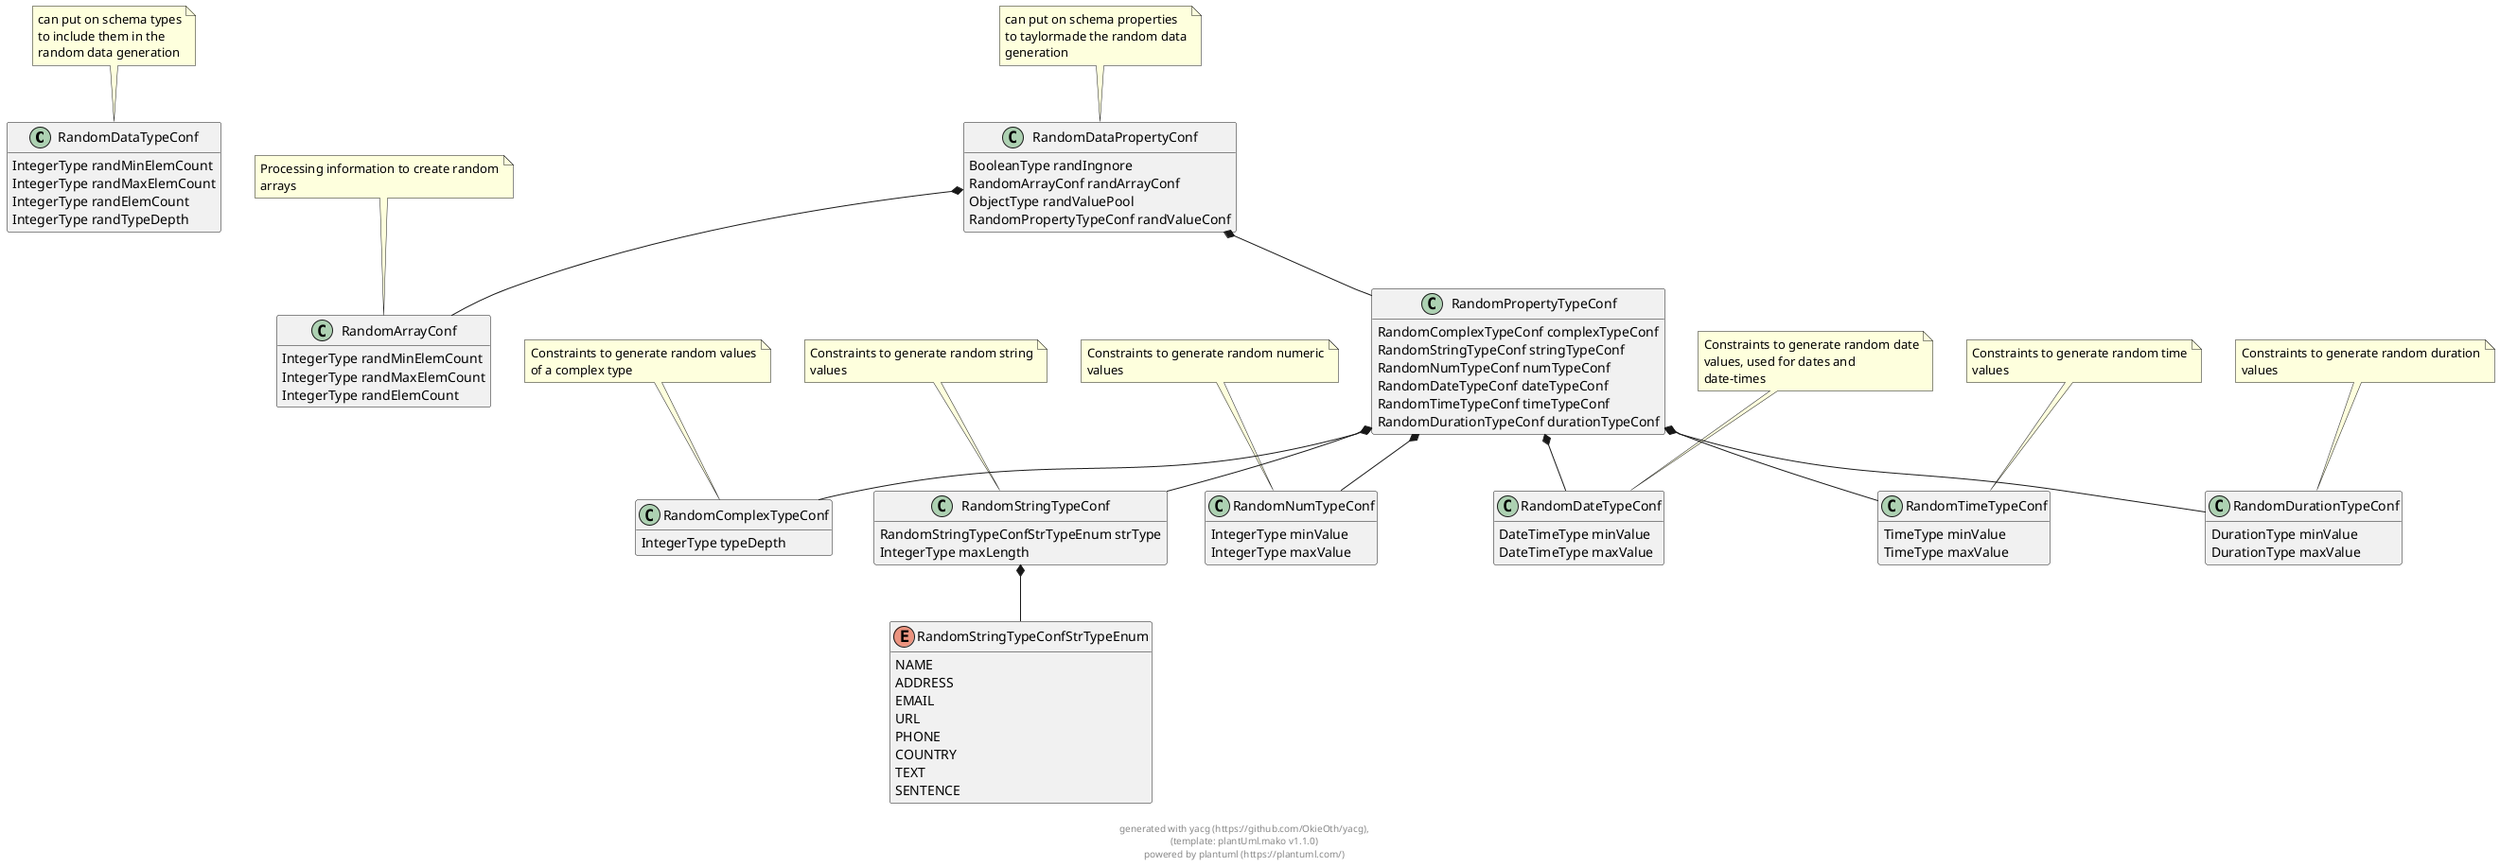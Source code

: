 
@startuml
hide empty methods
hide empty fields

class RandomDataTypeConf {
        IntegerType randMinElemCount
        IntegerType randMaxElemCount
        IntegerType randElemCount
        IntegerType randTypeDepth
}

note top: can put on schema types\nto include them in the\nrandom data generation

class RandomDataPropertyConf {
        BooleanType randIngnore
        RandomArrayConf randArrayConf
        ObjectType randValuePool
        RandomPropertyTypeConf randValueConf
}

note top: can put on schema properties\nto taylormade the random data\ngeneration

class RandomArrayConf {
        IntegerType randMinElemCount
        IntegerType randMaxElemCount
        IntegerType randElemCount
}

note top: Processing information to create random\narrays

class RandomPropertyTypeConf {
        RandomComplexTypeConf complexTypeConf
        RandomStringTypeConf stringTypeConf
        RandomNumTypeConf numTypeConf
        RandomDateTypeConf dateTypeConf
        RandomTimeTypeConf timeTypeConf
        RandomDurationTypeConf durationTypeConf
}


class RandomComplexTypeConf {
        IntegerType typeDepth
}

note top: Constraints to generate random values\nof a complex type

class RandomStringTypeConf {
        RandomStringTypeConfStrTypeEnum strType
        IntegerType maxLength
}

note top: Constraints to generate random string\nvalues

class RandomNumTypeConf {
        IntegerType minValue
        IntegerType maxValue
}

note top: Constraints to generate random numeric\nvalues

class RandomDateTypeConf {
        DateTimeType minValue
        DateTimeType maxValue
}

note top: Constraints to generate random date\nvalues, used for dates and\ndate-times

class RandomTimeTypeConf {
        TimeType minValue
        TimeType maxValue
}

note top: Constraints to generate random time\nvalues

class RandomDurationTypeConf {
        DurationType minValue
        DurationType maxValue
}

note top: Constraints to generate random duration\nvalues

enum RandomStringTypeConfStrTypeEnum {
    NAME
    ADDRESS
    EMAIL
    URL
    PHONE
    COUNTRY
    TEXT
    SENTENCE
}



    




    

RandomDataPropertyConf  *--  RandomArrayConf
            


RandomDataPropertyConf  *--  RandomPropertyTypeConf
            

    



    
RandomPropertyTypeConf  *--  RandomComplexTypeConf
            

RandomPropertyTypeConf  *--  RandomStringTypeConf
            

RandomPropertyTypeConf  *--  RandomNumTypeConf
            

RandomPropertyTypeConf  *--  RandomDateTypeConf
            

RandomPropertyTypeConf  *--  RandomTimeTypeConf
            

RandomPropertyTypeConf  *--  RandomDurationTypeConf
            

    

    
RandomStringTypeConf  *--  RandomStringTypeConfStrTypeEnum
            


    


    


    


    


    

footer \ngenerated with yacg (https://github.com/OkieOth/yacg),\n(template: plantUml.mako v1.1.0)\npowered by plantuml (https://plantuml.com/)
@enduml
